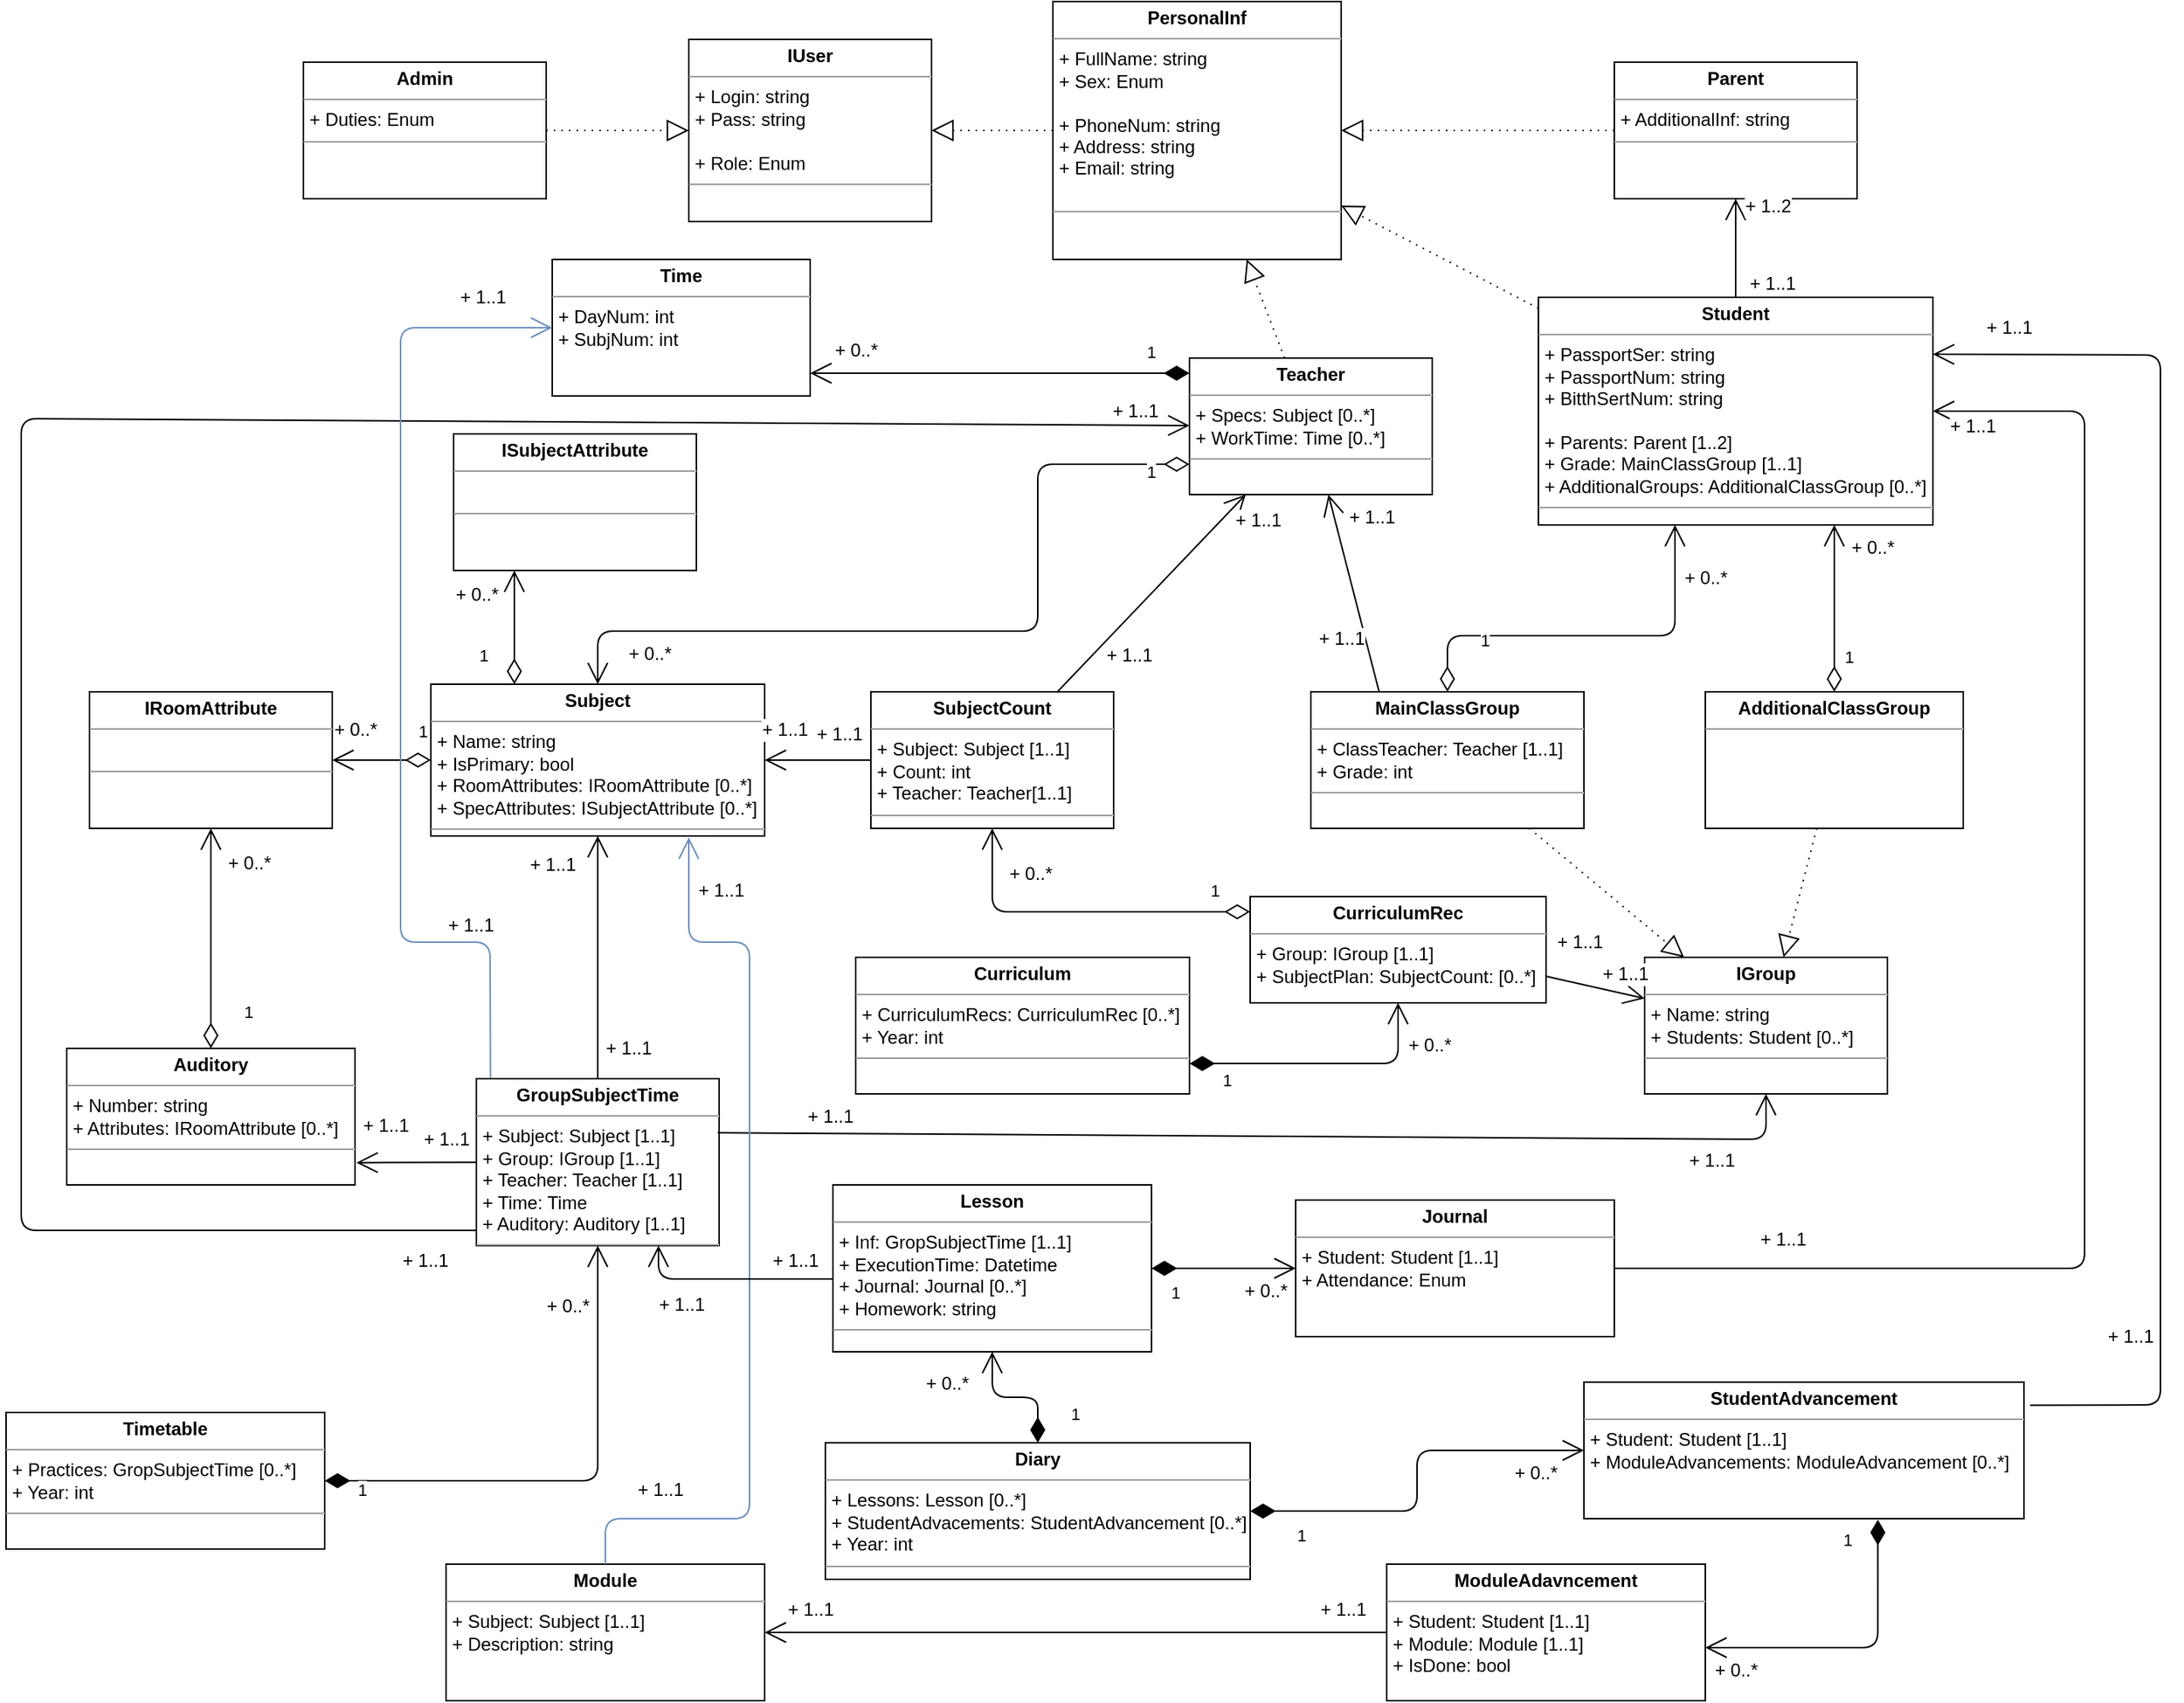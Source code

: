 <mxfile version="10.5.1" type="github"><diagram id="0zuCWpDJvnq-y9dIS-jd" name="Page-1"><mxGraphModel dx="2861" dy="1125" grid="1" gridSize="10" guides="1" tooltips="1" connect="1" arrows="1" fold="1" page="1" pageScale="1" pageWidth="827" pageHeight="1169" math="0" shadow="0"><root><mxCell id="0"/><mxCell id="1" parent="0"/><mxCell id="5kKbpiGs-ffIsE6xS19t-553" value="&lt;p style=&quot;margin: 0px ; margin-top: 4px ; text-align: center&quot;&gt;&lt;b&gt;Student&lt;/b&gt;&lt;/p&gt;&lt;hr size=&quot;1&quot;&gt;&lt;p style=&quot;margin: 0px ; margin-left: 4px&quot;&gt;&lt;span&gt;+ PassportSer: string&lt;/span&gt;&lt;br&gt;&lt;/p&gt;&lt;p style=&quot;margin: 0px ; margin-left: 4px&quot;&gt;+ PassportNum: string&lt;/p&gt;&lt;p style=&quot;margin: 0px ; margin-left: 4px&quot;&gt;+ BitthSertNum: string&lt;/p&gt;&lt;p style=&quot;margin: 0px ; margin-left: 4px&quot;&gt;&lt;br&gt;&lt;/p&gt;&lt;p style=&quot;margin: 0px ; margin-left: 4px&quot;&gt;+ Parents: Parent [1..2]&lt;/p&gt;&lt;p style=&quot;margin: 0px ; margin-left: 4px&quot;&gt;+ Grade: MainClassGroup [1..1]&lt;/p&gt;&lt;p style=&quot;margin: 0px ; margin-left: 4px&quot;&gt;+ AdditionalGroups: AdditionalClassGroup [0..*]&lt;/p&gt;&lt;hr size=&quot;1&quot;&gt;&lt;p style=&quot;margin: 0px ; margin-left: 4px&quot;&gt;&lt;br&gt;&lt;/p&gt;" style="verticalAlign=top;align=left;overflow=fill;fontSize=12;fontFamily=Helvetica;html=1;" vertex="1" parent="1"><mxGeometry x="260" y="225" width="260" height="150" as="geometry"/></mxCell><mxCell id="5kKbpiGs-ffIsE6xS19t-554" value="&lt;p style=&quot;margin: 0px ; margin-top: 4px ; text-align: center&quot;&gt;&lt;b&gt;PersonalInf&lt;/b&gt;&lt;/p&gt;&lt;hr size=&quot;1&quot;&gt;&lt;p style=&quot;margin: 0px ; margin-left: 4px&quot;&gt;+ FullName: string&lt;/p&gt;&lt;p style=&quot;margin: 0px ; margin-left: 4px&quot;&gt;+ Sex: Enum&lt;/p&gt;&lt;p style=&quot;margin: 0px ; margin-left: 4px&quot;&gt;&lt;br&gt;&lt;/p&gt;&lt;p style=&quot;margin: 0px ; margin-left: 4px&quot;&gt;+ PhoneNum: string&lt;/p&gt;&lt;p style=&quot;margin: 0px ; margin-left: 4px&quot;&gt;+ Address: string&lt;/p&gt;&lt;p style=&quot;margin: 0px ; margin-left: 4px&quot;&gt;+ Email: string&lt;/p&gt;&lt;p style=&quot;margin: 0px ; margin-left: 4px&quot;&gt;&lt;br&gt;&lt;/p&gt;&lt;hr size=&quot;1&quot;&gt;&lt;p style=&quot;margin: 0px ; margin-left: 4px&quot;&gt;&lt;br&gt;&lt;/p&gt;" style="verticalAlign=top;align=left;overflow=fill;fontSize=12;fontFamily=Helvetica;html=1;" vertex="1" parent="1"><mxGeometry x="-60" y="30" width="190" height="170" as="geometry"/></mxCell><mxCell id="5kKbpiGs-ffIsE6xS19t-555" value="&lt;p style=&quot;margin: 0px ; margin-top: 4px ; text-align: center&quot;&gt;&lt;b&gt;Teacher&lt;/b&gt;&lt;/p&gt;&lt;hr size=&quot;1&quot;&gt;&lt;p style=&quot;margin: 0px ; margin-left: 4px&quot;&gt;+ Specs: Subject [0..*]&lt;/p&gt;&lt;p style=&quot;margin: 0px ; margin-left: 4px&quot;&gt;+ WorkTime: Time [0..*]&lt;/p&gt;&lt;hr size=&quot;1&quot;&gt;&lt;p style=&quot;margin: 0px ; margin-left: 4px&quot;&gt;&lt;br&gt;&lt;/p&gt;" style="verticalAlign=top;align=left;overflow=fill;fontSize=12;fontFamily=Helvetica;html=1;" vertex="1" parent="1"><mxGeometry x="30" y="265" width="160" height="90" as="geometry"/></mxCell><mxCell id="5kKbpiGs-ffIsE6xS19t-556" value="&lt;p style=&quot;margin: 0px ; margin-top: 4px ; text-align: center&quot;&gt;&lt;b&gt;Parent&lt;/b&gt;&lt;/p&gt;&lt;hr size=&quot;1&quot;&gt;&lt;p style=&quot;margin: 0px ; margin-left: 4px&quot;&gt;+ AdditionalInf: string&lt;/p&gt;&lt;hr size=&quot;1&quot;&gt;&lt;p style=&quot;margin: 0px ; margin-left: 4px&quot;&gt;&lt;br&gt;&lt;/p&gt;" style="verticalAlign=top;align=left;overflow=fill;fontSize=12;fontFamily=Helvetica;html=1;" vertex="1" parent="1"><mxGeometry x="310" y="70" width="160" height="90" as="geometry"/></mxCell><mxCell id="5kKbpiGs-ffIsE6xS19t-557" value="" style="endArrow=block;dashed=1;endFill=0;endSize=12;html=1;dashPattern=1 4;" edge="1" parent="1" source="5kKbpiGs-ffIsE6xS19t-555" target="5kKbpiGs-ffIsE6xS19t-554"><mxGeometry width="160" relative="1" as="geometry"><mxPoint x="-140" y="475" as="sourcePoint"/><mxPoint x="20" y="475" as="targetPoint"/></mxGeometry></mxCell><mxCell id="5kKbpiGs-ffIsE6xS19t-558" value="" style="endArrow=block;dashed=1;endFill=0;endSize=12;html=1;dashPattern=1 4;" edge="1" parent="1" source="5kKbpiGs-ffIsE6xS19t-553" target="5kKbpiGs-ffIsE6xS19t-554"><mxGeometry width="160" relative="1" as="geometry"><mxPoint x="-140" y="475" as="sourcePoint"/><mxPoint x="20" y="475" as="targetPoint"/></mxGeometry></mxCell><mxCell id="5kKbpiGs-ffIsE6xS19t-559" value="" style="endArrow=block;dashed=1;endFill=0;endSize=12;html=1;dashPattern=1 4;" edge="1" parent="1" source="5kKbpiGs-ffIsE6xS19t-556" target="5kKbpiGs-ffIsE6xS19t-554"><mxGeometry width="160" relative="1" as="geometry"><mxPoint x="-140" y="475" as="sourcePoint"/><mxPoint x="20" y="475" as="targetPoint"/></mxGeometry></mxCell><mxCell id="5kKbpiGs-ffIsE6xS19t-560" style="edgeStyle=orthogonalEdgeStyle;rounded=0;orthogonalLoop=1;jettySize=auto;html=1;exitX=0.5;exitY=1;exitDx=0;exitDy=0;dashed=1;dashPattern=1 4;" edge="1" parent="1" source="5kKbpiGs-ffIsE6xS19t-555" target="5kKbpiGs-ffIsE6xS19t-555"><mxGeometry relative="1" as="geometry"/></mxCell><mxCell id="5kKbpiGs-ffIsE6xS19t-561" value="" style="endArrow=open;endFill=1;endSize=12;html=1;" edge="1" parent="1" source="5kKbpiGs-ffIsE6xS19t-553" target="5kKbpiGs-ffIsE6xS19t-556"><mxGeometry width="160" relative="1" as="geometry"><mxPoint x="-130" y="495" as="sourcePoint"/><mxPoint x="30" y="495" as="targetPoint"/></mxGeometry></mxCell><mxCell id="5kKbpiGs-ffIsE6xS19t-562" value="+ 1..2&lt;br&gt;" style="text;html=1;resizable=0;points=[];align=center;verticalAlign=middle;labelBackgroundColor=#ffffff;" vertex="1" connectable="0" parent="5kKbpiGs-ffIsE6xS19t-561"><mxGeometry x="0.809" y="-4" relative="1" as="geometry"><mxPoint x="17" y="-1" as="offset"/></mxGeometry></mxCell><mxCell id="5kKbpiGs-ffIsE6xS19t-563" value="+ 1..1&lt;br&gt;" style="text;html=1;resizable=0;points=[];align=center;verticalAlign=middle;labelBackgroundColor=#ffffff;" vertex="1" connectable="0" parent="5kKbpiGs-ffIsE6xS19t-561"><mxGeometry x="-0.897" y="1" relative="1" as="geometry"><mxPoint x="25" y="-6" as="offset"/></mxGeometry></mxCell><mxCell id="5kKbpiGs-ffIsE6xS19t-564" value="" style="endArrow=open;endFill=1;endSize=12;html=1;exitX=0.25;exitY=0;exitDx=0;exitDy=0;" edge="1" parent="1" source="5kKbpiGs-ffIsE6xS19t-568" target="5kKbpiGs-ffIsE6xS19t-555"><mxGeometry width="160" relative="1" as="geometry"><mxPoint x="160" y="518.5" as="sourcePoint"/><mxPoint x="163.313" y="301.5" as="targetPoint"/></mxGeometry></mxCell><mxCell id="5kKbpiGs-ffIsE6xS19t-565" value="+ 1..1&lt;br&gt;" style="text;html=1;resizable=0;points=[];align=center;verticalAlign=middle;labelBackgroundColor=#ffffff;" vertex="1" connectable="0" parent="5kKbpiGs-ffIsE6xS19t-564"><mxGeometry x="0.809" y="-4" relative="1" as="geometry"><mxPoint x="21.5" y="3" as="offset"/></mxGeometry></mxCell><mxCell id="5kKbpiGs-ffIsE6xS19t-566" value="+ 1..1&lt;br&gt;" style="text;html=1;resizable=0;points=[];align=center;verticalAlign=middle;labelBackgroundColor=#ffffff;" vertex="1" connectable="0" parent="5kKbpiGs-ffIsE6xS19t-564"><mxGeometry x="-0.748" y="1" relative="1" as="geometry"><mxPoint x="-20" y="-19" as="offset"/></mxGeometry></mxCell><mxCell id="5kKbpiGs-ffIsE6xS19t-567" value="&lt;p style=&quot;margin: 0px ; margin-top: 4px ; text-align: center&quot;&gt;&lt;b&gt;Subject&lt;/b&gt;&lt;/p&gt;&lt;hr size=&quot;1&quot;&gt;&lt;p style=&quot;margin: 0px ; margin-left: 4px&quot;&gt;+ Name: string&lt;/p&gt;&lt;p style=&quot;margin: 0px ; margin-left: 4px&quot;&gt;+ IsPrimary: bool&lt;/p&gt;&lt;p style=&quot;margin: 0px ; margin-left: 4px&quot;&gt;+ RoomAttributes: IRoomAttribute [0..*]&lt;/p&gt;&lt;p style=&quot;margin: 0px ; margin-left: 4px&quot;&gt;+ SpecAttributes: ISubjectAttribute [0..*]&lt;/p&gt;&lt;hr size=&quot;1&quot;&gt;&lt;p style=&quot;margin: 0px ; margin-left: 4px&quot;&gt;&lt;br&gt;&lt;/p&gt;" style="verticalAlign=top;align=left;overflow=fill;fontSize=12;fontFamily=Helvetica;html=1;" vertex="1" parent="1"><mxGeometry x="-470" y="480" width="220" height="100" as="geometry"/></mxCell><mxCell id="5kKbpiGs-ffIsE6xS19t-568" value="&lt;p style=&quot;margin: 0px ; margin-top: 4px ; text-align: center&quot;&gt;&lt;b&gt;MainClassGroup&lt;/b&gt;&lt;/p&gt;&lt;hr size=&quot;1&quot;&gt;&lt;p style=&quot;margin: 0px ; margin-left: 4px&quot;&gt;&lt;span&gt;+ ClassTeacher: Teacher [1..1]&lt;/span&gt;&lt;/p&gt;&lt;p style=&quot;margin: 0px ; margin-left: 4px&quot;&gt;&lt;span&gt;+ Grade: int&lt;/span&gt;&lt;/p&gt;&lt;hr size=&quot;1&quot;&gt;&lt;p style=&quot;margin: 0px ; margin-left: 4px&quot;&gt;&lt;br&gt;&lt;/p&gt;" style="verticalAlign=top;align=left;overflow=fill;fontSize=12;fontFamily=Helvetica;html=1;" vertex="1" parent="1"><mxGeometry x="110" y="485" width="180" height="90" as="geometry"/></mxCell><mxCell id="5kKbpiGs-ffIsE6xS19t-569" value="&lt;p style=&quot;margin: 0px ; margin-top: 4px ; text-align: center&quot;&gt;&lt;b&gt;AdditionalClassGroup&lt;/b&gt;&lt;/p&gt;&lt;hr size=&quot;1&quot;&gt;&lt;p style=&quot;margin: 0px ; margin-left: 4px&quot;&gt;&lt;br&gt;&lt;/p&gt;&lt;p&gt;&lt;br&gt;&lt;/p&gt;" style="verticalAlign=top;align=left;overflow=fill;fontSize=12;fontFamily=Helvetica;html=1;" vertex="1" parent="1"><mxGeometry x="370" y="485" width="170" height="90" as="geometry"/></mxCell><mxCell id="5kKbpiGs-ffIsE6xS19t-570" value="&lt;p style=&quot;margin: 0px ; margin-top: 4px ; text-align: center&quot;&gt;&lt;b&gt;Сurriculum&lt;/b&gt;&lt;br&gt;&lt;/p&gt;&lt;hr size=&quot;1&quot;&gt;&lt;p style=&quot;margin: 0px ; margin-left: 4px&quot;&gt;+ CurriculumRecs: CurriculumRec [0..*]&lt;/p&gt;&lt;p style=&quot;margin: 0px ; margin-left: 4px&quot;&gt;+ Year: int&lt;/p&gt;&lt;hr size=&quot;1&quot;&gt;&lt;p style=&quot;margin: 0px ; margin-left: 4px&quot;&gt;&lt;br&gt;&lt;/p&gt;" style="verticalAlign=top;align=left;overflow=fill;fontSize=12;fontFamily=Helvetica;html=1;" vertex="1" parent="1"><mxGeometry x="-190" y="660" width="220" height="90" as="geometry"/></mxCell><mxCell id="5kKbpiGs-ffIsE6xS19t-571" value="1" style="endArrow=open;html=1;endSize=12;startArrow=diamondThin;startSize=14;startFill=0;edgeStyle=orthogonalEdgeStyle;align=left;verticalAlign=bottom;exitX=0.5;exitY=0;exitDx=0;exitDy=0;" edge="1" parent="1" source="5kKbpiGs-ffIsE6xS19t-568" target="5kKbpiGs-ffIsE6xS19t-553"><mxGeometry x="-0.561" y="-12" relative="1" as="geometry"><mxPoint x="215" y="449" as="sourcePoint"/><mxPoint x="365" y="449" as="targetPoint"/><Array as="points"><mxPoint x="200" y="448"/><mxPoint x="350" y="448"/></Array><mxPoint as="offset"/></mxGeometry></mxCell><mxCell id="5kKbpiGs-ffIsE6xS19t-572" value="+ 0..*" style="text;html=1;resizable=0;points=[];align=center;verticalAlign=middle;labelBackgroundColor=#ffffff;" vertex="1" connectable="0" parent="5kKbpiGs-ffIsE6xS19t-571"><mxGeometry x="0.753" y="-2" relative="1" as="geometry"><mxPoint x="18" y="3" as="offset"/></mxGeometry></mxCell><mxCell id="5kKbpiGs-ffIsE6xS19t-573" value="&lt;p style=&quot;margin: 0px ; margin-top: 4px ; text-align: center&quot;&gt;&lt;b&gt;IUser&lt;/b&gt;&lt;/p&gt;&lt;hr size=&quot;1&quot;&gt;&lt;p style=&quot;margin: 0px ; margin-left: 4px&quot;&gt;+ Login: string&lt;/p&gt;&lt;p style=&quot;margin: 0px ; margin-left: 4px&quot;&gt;+ Pass: string&lt;/p&gt;&lt;p style=&quot;margin: 0px ; margin-left: 4px&quot;&gt;&lt;br&gt;&lt;/p&gt;&lt;p style=&quot;margin: 0px ; margin-left: 4px&quot;&gt;+ Role: Enum&lt;/p&gt;&lt;hr size=&quot;1&quot;&gt;&lt;p style=&quot;margin: 0px ; margin-left: 4px&quot;&gt;&lt;br&gt;&lt;/p&gt;" style="verticalAlign=top;align=left;overflow=fill;fontSize=12;fontFamily=Helvetica;html=1;" vertex="1" parent="1"><mxGeometry x="-300" y="55" width="160" height="120" as="geometry"/></mxCell><mxCell id="5kKbpiGs-ffIsE6xS19t-574" value="" style="endArrow=block;dashed=1;endFill=0;endSize=12;html=1;dashPattern=1 4;entryX=1;entryY=0.5;entryDx=0;entryDy=0;" edge="1" parent="1" source="5kKbpiGs-ffIsE6xS19t-554" target="5kKbpiGs-ffIsE6xS19t-573"><mxGeometry width="160" relative="1" as="geometry"><mxPoint x="-40" y="255.303" as="sourcePoint"/><mxPoint x="-170" y="274.484" as="targetPoint"/></mxGeometry></mxCell><mxCell id="5kKbpiGs-ffIsE6xS19t-575" value="&lt;p style=&quot;margin: 0px ; margin-top: 4px ; text-align: center&quot;&gt;&lt;b&gt;Admin&lt;/b&gt;&lt;/p&gt;&lt;hr size=&quot;1&quot;&gt;&lt;p style=&quot;margin: 0px ; margin-left: 4px&quot;&gt;+ Duties: Enum&lt;/p&gt;&lt;hr size=&quot;1&quot;&gt;&lt;p style=&quot;margin: 0px ; margin-left: 4px&quot;&gt;&lt;br&gt;&lt;/p&gt;" style="verticalAlign=top;align=left;overflow=fill;fontSize=12;fontFamily=Helvetica;html=1;" vertex="1" parent="1"><mxGeometry x="-554" y="70" width="160" height="90" as="geometry"/></mxCell><mxCell id="5kKbpiGs-ffIsE6xS19t-576" value="" style="endArrow=block;dashed=1;endFill=0;endSize=12;html=1;dashPattern=1 4;" edge="1" parent="1" source="5kKbpiGs-ffIsE6xS19t-575" target="5kKbpiGs-ffIsE6xS19t-573"><mxGeometry width="160" relative="1" as="geometry"><mxPoint x="-150" y="219.5" as="sourcePoint"/><mxPoint x="-230" y="219.5" as="targetPoint"/></mxGeometry></mxCell><mxCell id="5kKbpiGs-ffIsE6xS19t-577" value="1" style="endArrow=open;html=1;endSize=12;startArrow=diamondThin;startSize=14;startFill=0;edgeStyle=orthogonalEdgeStyle;align=left;verticalAlign=bottom;" edge="1" parent="1" source="5kKbpiGs-ffIsE6xS19t-569" target="5kKbpiGs-ffIsE6xS19t-553"><mxGeometry x="-0.745" y="-5" relative="1" as="geometry"><mxPoint x="-35.5" y="504" as="sourcePoint"/><mxPoint x="-35.5" y="355" as="targetPoint"/><Array as="points"><mxPoint x="390" y="565"/></Array><mxPoint as="offset"/></mxGeometry></mxCell><mxCell id="5kKbpiGs-ffIsE6xS19t-578" value="+ 0..*" style="text;html=1;resizable=0;points=[];align=center;verticalAlign=middle;labelBackgroundColor=#ffffff;" vertex="1" connectable="0" parent="5kKbpiGs-ffIsE6xS19t-577"><mxGeometry x="0.753" y="-2" relative="1" as="geometry"><mxPoint x="23" y="1" as="offset"/></mxGeometry></mxCell><mxCell id="5kKbpiGs-ffIsE6xS19t-579" value="&lt;p style=&quot;margin: 0px ; margin-top: 4px ; text-align: center&quot;&gt;&lt;b&gt;Timetable&lt;/b&gt;&lt;/p&gt;&lt;hr size=&quot;1&quot;&gt;&lt;p style=&quot;margin: 0px ; margin-left: 4px&quot;&gt;+ Practices: GropSubjectTime [0..*]&lt;br&gt;&lt;/p&gt;&lt;p style=&quot;margin: 0px ; margin-left: 4px&quot;&gt;+ Year: int&lt;/p&gt;&lt;hr size=&quot;1&quot;&gt;&lt;p style=&quot;margin: 0px ; margin-left: 4px&quot;&gt;&lt;br&gt;&lt;/p&gt;" style="verticalAlign=top;align=left;overflow=fill;fontSize=12;fontFamily=Helvetica;html=1;" vertex="1" parent="1"><mxGeometry x="-750" y="960" width="210" height="90" as="geometry"/></mxCell><mxCell id="5kKbpiGs-ffIsE6xS19t-580" value="&lt;p style=&quot;margin: 0px ; margin-top: 4px ; text-align: center&quot;&gt;&lt;b&gt;IGroup&lt;/b&gt;&lt;br&gt;&lt;/p&gt;&lt;hr size=&quot;1&quot;&gt;&lt;p style=&quot;margin: 0px ; margin-left: 4px&quot;&gt;+ Name: string&lt;br&gt;&lt;/p&gt;&lt;p style=&quot;margin: 0px ; margin-left: 4px&quot;&gt;+ Students: Student [0..*]&lt;/p&gt;&lt;hr size=&quot;1&quot;&gt;&lt;p style=&quot;margin: 0px ; margin-left: 4px&quot;&gt;&lt;br&gt;&lt;/p&gt;" style="verticalAlign=top;align=left;overflow=fill;fontSize=12;fontFamily=Helvetica;html=1;" vertex="1" parent="1"><mxGeometry x="330" y="660" width="160" height="90" as="geometry"/></mxCell><mxCell id="5kKbpiGs-ffIsE6xS19t-581" value="" style="endArrow=block;dashed=1;endFill=0;endSize=12;html=1;dashPattern=1 4;" edge="1" parent="1" source="5kKbpiGs-ffIsE6xS19t-569" target="5kKbpiGs-ffIsE6xS19t-580"><mxGeometry width="160" relative="1" as="geometry"><mxPoint x="6.667" y="710" as="sourcePoint"/><mxPoint x="-20" y="620" as="targetPoint"/></mxGeometry></mxCell><mxCell id="5kKbpiGs-ffIsE6xS19t-582" value="" style="endArrow=block;dashed=1;endFill=0;endSize=12;html=1;dashPattern=1 4;" edge="1" parent="1" source="5kKbpiGs-ffIsE6xS19t-568" target="5kKbpiGs-ffIsE6xS19t-580"><mxGeometry width="160" relative="1" as="geometry"><mxPoint x="381.667" y="665" as="sourcePoint"/><mxPoint x="355" y="575" as="targetPoint"/></mxGeometry></mxCell><mxCell id="5kKbpiGs-ffIsE6xS19t-583" value="&lt;p style=&quot;margin: 0px ; margin-top: 4px ; text-align: center&quot;&gt;&lt;b&gt;SubjectCount&lt;/b&gt;&lt;/p&gt;&lt;hr size=&quot;1&quot;&gt;&lt;p style=&quot;margin: 0px ; margin-left: 4px&quot;&gt;+ Subject: Subject [1..1]&lt;br&gt;&lt;/p&gt;&lt;p style=&quot;margin: 0px ; margin-left: 4px&quot;&gt;+ Count: int&lt;/p&gt;&lt;p style=&quot;margin: 0px ; margin-left: 4px&quot;&gt;+ Teacher: Teacher[1..1]&lt;/p&gt;&lt;hr size=&quot;1&quot;&gt;&lt;p style=&quot;margin: 0px ; margin-left: 4px&quot;&gt;&lt;br&gt;&lt;/p&gt;" style="verticalAlign=top;align=left;overflow=fill;fontSize=12;fontFamily=Helvetica;html=1;" vertex="1" parent="1"><mxGeometry x="-180" y="485" width="160" height="90" as="geometry"/></mxCell><mxCell id="5kKbpiGs-ffIsE6xS19t-584" value="1" style="endArrow=open;html=1;endSize=12;startArrow=diamondThin;startSize=14;startFill=0;edgeStyle=orthogonalEdgeStyle;align=left;verticalAlign=bottom;" edge="1" parent="1" source="5kKbpiGs-ffIsE6xS19t-658" target="5kKbpiGs-ffIsE6xS19t-583"><mxGeometry x="-0.745" y="-5" relative="1" as="geometry"><mxPoint x="20" y="673.5" as="sourcePoint"/><mxPoint x="55" y="524.5" as="targetPoint"/><Array as="points"><mxPoint x="-100" y="630"/></Array><mxPoint as="offset"/></mxGeometry></mxCell><mxCell id="5kKbpiGs-ffIsE6xS19t-585" value="+ 0..*" style="text;html=1;resizable=0;points=[];align=center;verticalAlign=middle;labelBackgroundColor=#ffffff;" vertex="1" connectable="0" parent="5kKbpiGs-ffIsE6xS19t-584"><mxGeometry x="0.753" y="-2" relative="1" as="geometry"><mxPoint x="23" y="2" as="offset"/></mxGeometry></mxCell><mxCell id="5kKbpiGs-ffIsE6xS19t-586" value="" style="endArrow=open;endFill=1;endSize=12;html=1;" edge="1" parent="1" source="5kKbpiGs-ffIsE6xS19t-583" target="5kKbpiGs-ffIsE6xS19t-567"><mxGeometry width="160" relative="1" as="geometry"><mxPoint x="-246.071" y="532.5" as="sourcePoint"/><mxPoint x="-250" y="367.5" as="targetPoint"/></mxGeometry></mxCell><mxCell id="5kKbpiGs-ffIsE6xS19t-587" value="+ 1..1&lt;br&gt;" style="text;html=1;resizable=0;points=[];align=center;verticalAlign=middle;labelBackgroundColor=#ffffff;" vertex="1" connectable="0" parent="5kKbpiGs-ffIsE6xS19t-586"><mxGeometry x="0.809" y="-4" relative="1" as="geometry"><mxPoint x="6" y="-16" as="offset"/></mxGeometry></mxCell><mxCell id="5kKbpiGs-ffIsE6xS19t-588" value="+ 1..1&lt;br&gt;" style="text;html=1;resizable=0;points=[];align=center;verticalAlign=middle;labelBackgroundColor=#ffffff;" vertex="1" connectable="0" parent="5kKbpiGs-ffIsE6xS19t-586"><mxGeometry x="-0.748" y="1" relative="1" as="geometry"><mxPoint x="-12" y="-18" as="offset"/></mxGeometry></mxCell><mxCell id="5kKbpiGs-ffIsE6xS19t-589" value="" style="endArrow=open;endFill=1;endSize=12;html=1;exitX=1;exitY=0.75;exitDx=0;exitDy=0;" edge="1" parent="1" source="5kKbpiGs-ffIsE6xS19t-658" target="5kKbpiGs-ffIsE6xS19t-580"><mxGeometry width="160" relative="1" as="geometry"><mxPoint x="421.929" y="775" as="sourcePoint"/><mxPoint x="418" y="610" as="targetPoint"/></mxGeometry></mxCell><mxCell id="5kKbpiGs-ffIsE6xS19t-590" value="+ 1..1&lt;br&gt;" style="text;html=1;resizable=0;points=[];align=center;verticalAlign=middle;labelBackgroundColor=#ffffff;" vertex="1" connectable="0" parent="5kKbpiGs-ffIsE6xS19t-589"><mxGeometry x="0.809" y="-4" relative="1" as="geometry"><mxPoint x="-6" y="-19" as="offset"/></mxGeometry></mxCell><mxCell id="5kKbpiGs-ffIsE6xS19t-591" value="+ 1..1&lt;br&gt;" style="text;html=1;resizable=0;points=[];align=center;verticalAlign=middle;labelBackgroundColor=#ffffff;" vertex="1" connectable="0" parent="5kKbpiGs-ffIsE6xS19t-589"><mxGeometry x="-0.748" y="1" relative="1" as="geometry"><mxPoint x="13" y="-24" as="offset"/></mxGeometry></mxCell><mxCell id="5kKbpiGs-ffIsE6xS19t-592" value="" style="endArrow=open;endFill=1;endSize=12;html=1;" edge="1" parent="1" source="5kKbpiGs-ffIsE6xS19t-583" target="5kKbpiGs-ffIsE6xS19t-555"><mxGeometry width="160" relative="1" as="geometry"><mxPoint x="143.929" y="550" as="sourcePoint"/><mxPoint x="140" y="385" as="targetPoint"/></mxGeometry></mxCell><mxCell id="5kKbpiGs-ffIsE6xS19t-593" value="+ 1..1&lt;br&gt;" style="text;html=1;resizable=0;points=[];align=center;verticalAlign=middle;labelBackgroundColor=#ffffff;" vertex="1" connectable="0" parent="5kKbpiGs-ffIsE6xS19t-592"><mxGeometry x="0.809" y="-4" relative="1" as="geometry"><mxPoint x="17" y="1.5" as="offset"/></mxGeometry></mxCell><mxCell id="5kKbpiGs-ffIsE6xS19t-594" value="+ 1..1&lt;br&gt;" style="text;html=1;resizable=0;points=[];align=center;verticalAlign=middle;labelBackgroundColor=#ffffff;" vertex="1" connectable="0" parent="5kKbpiGs-ffIsE6xS19t-592"><mxGeometry x="-0.748" y="1" relative="1" as="geometry"><mxPoint x="32" y="-7.5" as="offset"/></mxGeometry></mxCell><mxCell id="5kKbpiGs-ffIsE6xS19t-595" value="&lt;p style=&quot;margin: 0px ; margin-top: 4px ; text-align: center&quot;&gt;&lt;b&gt;GroupSubjectTime&lt;/b&gt;&lt;/p&gt;&lt;hr size=&quot;1&quot;&gt;&lt;p style=&quot;margin: 0px ; margin-left: 4px&quot;&gt;+ Subject: Subject [1..1]&lt;br&gt;&lt;/p&gt;&lt;p style=&quot;margin: 0px ; margin-left: 4px&quot;&gt;+ Group: IGroup [1..1]&lt;/p&gt;&lt;p style=&quot;margin: 0px ; margin-left: 4px&quot;&gt;+ Teacher: Teacher [1..1]&lt;/p&gt;&lt;p style=&quot;margin: 0px ; margin-left: 4px&quot;&gt;+ Time: Time&lt;/p&gt;&lt;p style=&quot;margin: 0px ; margin-left: 4px&quot;&gt;+ Auditory: Auditory [1..1]&lt;/p&gt;&lt;hr size=&quot;1&quot;&gt;&lt;p style=&quot;margin: 0px ; margin-left: 4px&quot;&gt;&lt;br&gt;&lt;/p&gt;" style="verticalAlign=top;align=left;overflow=fill;fontSize=12;fontFamily=Helvetica;html=1;" vertex="1" parent="1"><mxGeometry x="-440" y="740" width="160" height="110" as="geometry"/></mxCell><mxCell id="5kKbpiGs-ffIsE6xS19t-596" value="" style="endArrow=open;endFill=1;endSize=12;html=1;entryX=0.5;entryY=1;entryDx=0;entryDy=0;" edge="1" parent="1" source="5kKbpiGs-ffIsE6xS19t-595" target="5kKbpiGs-ffIsE6xS19t-567"><mxGeometry width="160" relative="1" as="geometry"><mxPoint x="-250" y="660" as="sourcePoint"/><mxPoint x="-350" y="660" as="targetPoint"/></mxGeometry></mxCell><mxCell id="5kKbpiGs-ffIsE6xS19t-597" value="+ 1..1&lt;br&gt;" style="text;html=1;resizable=0;points=[];align=center;verticalAlign=middle;labelBackgroundColor=#ffffff;" vertex="1" connectable="0" parent="5kKbpiGs-ffIsE6xS19t-596"><mxGeometry x="0.809" y="-4" relative="1" as="geometry"><mxPoint x="-34" y="3" as="offset"/></mxGeometry></mxCell><mxCell id="5kKbpiGs-ffIsE6xS19t-598" value="+ 1..1&lt;br&gt;" style="text;html=1;resizable=0;points=[];align=center;verticalAlign=middle;labelBackgroundColor=#ffffff;" vertex="1" connectable="0" parent="5kKbpiGs-ffIsE6xS19t-596"><mxGeometry x="-0.748" y="1" relative="1" as="geometry"><mxPoint x="21" as="offset"/></mxGeometry></mxCell><mxCell id="5kKbpiGs-ffIsE6xS19t-599" value="1" style="endArrow=open;html=1;endSize=12;startArrow=diamondThin;startSize=14;startFill=1;edgeStyle=orthogonalEdgeStyle;align=left;verticalAlign=bottom;" edge="1" parent="1" source="5kKbpiGs-ffIsE6xS19t-579" target="5kKbpiGs-ffIsE6xS19t-595"><mxGeometry x="-0.881" y="-15" relative="1" as="geometry"><mxPoint x="-660" y="910" as="sourcePoint"/><mxPoint x="-500" y="910" as="targetPoint"/><mxPoint as="offset"/><Array as="points"><mxPoint x="-360" y="1005"/></Array></mxGeometry></mxCell><mxCell id="5kKbpiGs-ffIsE6xS19t-600" value="+ 0..*" style="text;html=1;resizable=0;points=[];align=center;verticalAlign=middle;labelBackgroundColor=#ffffff;" vertex="1" connectable="0" parent="5kKbpiGs-ffIsE6xS19t-599"><mxGeometry x="0.858" y="-1" relative="1" as="geometry"><mxPoint x="-21" y="16" as="offset"/></mxGeometry></mxCell><mxCell id="5kKbpiGs-ffIsE6xS19t-601" value="" style="endArrow=open;endFill=1;endSize=12;html=1;exitX=0.994;exitY=0.324;exitDx=0;exitDy=0;exitPerimeter=0;" edge="1" parent="1" source="5kKbpiGs-ffIsE6xS19t-595" target="5kKbpiGs-ffIsE6xS19t-580"><mxGeometry width="160" relative="1" as="geometry"><mxPoint x="-260" y="849.754" as="sourcePoint"/><mxPoint x="250" y="781.246" as="targetPoint"/><Array as="points"><mxPoint x="410" y="780"/></Array></mxGeometry></mxCell><mxCell id="5kKbpiGs-ffIsE6xS19t-602" value="+ 1..1&lt;br&gt;" style="text;html=1;resizable=0;points=[];align=center;verticalAlign=middle;labelBackgroundColor=#ffffff;" vertex="1" connectable="0" parent="5kKbpiGs-ffIsE6xS19t-601"><mxGeometry x="0.809" y="-4" relative="1" as="geometry"><mxPoint x="3" y="10" as="offset"/></mxGeometry></mxCell><mxCell id="5kKbpiGs-ffIsE6xS19t-603" value="+ 1..1&lt;br&gt;" style="text;html=1;resizable=0;points=[];align=center;verticalAlign=middle;labelBackgroundColor=#ffffff;" vertex="1" connectable="0" parent="5kKbpiGs-ffIsE6xS19t-601"><mxGeometry x="-0.748" y="1" relative="1" as="geometry"><mxPoint x="-17" y="-10" as="offset"/></mxGeometry></mxCell><mxCell id="5kKbpiGs-ffIsE6xS19t-604" value="1" style="endArrow=open;html=1;endSize=12;startArrow=diamondThin;startSize=14;startFill=0;edgeStyle=orthogonalEdgeStyle;align=left;verticalAlign=bottom;" edge="1" parent="1" source="5kKbpiGs-ffIsE6xS19t-555" target="5kKbpiGs-ffIsE6xS19t-567"><mxGeometry x="-0.574" y="70" relative="1" as="geometry"><mxPoint x="-130" y="435" as="sourcePoint"/><mxPoint x="-130" y="350" as="targetPoint"/><Array as="points"><mxPoint x="-70" y="335"/><mxPoint x="-70" y="445"/><mxPoint x="-360" y="445"/></Array><mxPoint as="offset"/></mxGeometry></mxCell><mxCell id="5kKbpiGs-ffIsE6xS19t-605" value="+ 0..*" style="text;html=1;resizable=0;points=[];align=center;verticalAlign=middle;labelBackgroundColor=#ffffff;" vertex="1" connectable="0" parent="5kKbpiGs-ffIsE6xS19t-604"><mxGeometry x="0.753" y="-2" relative="1" as="geometry"><mxPoint x="3" y="17" as="offset"/></mxGeometry></mxCell><mxCell id="5kKbpiGs-ffIsE6xS19t-606" value="&lt;p style=&quot;margin: 0px ; margin-top: 4px ; text-align: center&quot;&gt;&lt;b&gt;Time&lt;/b&gt;&lt;/p&gt;&lt;hr size=&quot;1&quot;&gt;&lt;p style=&quot;margin: 0px ; margin-left: 4px&quot;&gt;+ DayNum: int&lt;/p&gt;&lt;p style=&quot;margin: 0px ; margin-left: 4px&quot;&gt;+ SubjNum: int&lt;/p&gt;&lt;p&gt;&lt;br&gt;&lt;/p&gt;" style="verticalAlign=top;align=left;overflow=fill;fontSize=12;fontFamily=Helvetica;html=1;" vertex="1" parent="1"><mxGeometry x="-390" y="200" width="170" height="90" as="geometry"/></mxCell><mxCell id="5kKbpiGs-ffIsE6xS19t-607" value="1" style="endArrow=open;html=1;endSize=12;startArrow=diamondThin;startSize=14;startFill=1;edgeStyle=orthogonalEdgeStyle;align=left;verticalAlign=bottom;" edge="1" parent="1" source="5kKbpiGs-ffIsE6xS19t-555" target="5kKbpiGs-ffIsE6xS19t-606"><mxGeometry x="-0.52" y="-30" relative="1" as="geometry"><mxPoint x="-170" y="335" as="sourcePoint"/><mxPoint x="-80" y="335" as="targetPoint"/><mxPoint x="30" y="25" as="offset"/><Array as="points"><mxPoint x="-30" y="275"/><mxPoint x="-30" y="275"/></Array></mxGeometry></mxCell><mxCell id="5kKbpiGs-ffIsE6xS19t-608" value="+ 0..*" style="text;html=1;resizable=0;points=[];align=center;verticalAlign=middle;labelBackgroundColor=#ffffff;" vertex="1" connectable="0" parent="5kKbpiGs-ffIsE6xS19t-607"><mxGeometry x="0.858" y="-1" relative="1" as="geometry"><mxPoint x="12" y="-14" as="offset"/></mxGeometry></mxCell><mxCell id="5kKbpiGs-ffIsE6xS19t-609" value="" style="endArrow=open;endFill=1;endSize=12;html=1;exitX=0;exitY=0.909;exitDx=0;exitDy=0;exitPerimeter=0;" edge="1" parent="1" source="5kKbpiGs-ffIsE6xS19t-595" target="5kKbpiGs-ffIsE6xS19t-555"><mxGeometry width="160" relative="1" as="geometry"><mxPoint x="-520" y="822.5" as="sourcePoint"/><mxPoint x="-520" y="657.5" as="targetPoint"/><Array as="points"><mxPoint x="-740" y="840"/><mxPoint x="-740" y="305"/></Array></mxGeometry></mxCell><mxCell id="5kKbpiGs-ffIsE6xS19t-610" value="+ 1..1&lt;br&gt;" style="text;html=1;resizable=0;points=[];align=center;verticalAlign=middle;labelBackgroundColor=#ffffff;" vertex="1" connectable="0" parent="5kKbpiGs-ffIsE6xS19t-609"><mxGeometry x="0.809" y="-4" relative="1" as="geometry"><mxPoint x="117" y="-12.5" as="offset"/></mxGeometry></mxCell><mxCell id="5kKbpiGs-ffIsE6xS19t-611" value="+ 1..1&lt;br&gt;" style="text;html=1;resizable=0;points=[];align=center;verticalAlign=middle;labelBackgroundColor=#ffffff;" vertex="1" connectable="0" parent="5kKbpiGs-ffIsE6xS19t-609"><mxGeometry x="-0.748" y="1" relative="1" as="geometry"><mxPoint x="168" y="19" as="offset"/></mxGeometry></mxCell><mxCell id="5kKbpiGs-ffIsE6xS19t-612" value="&lt;p style=&quot;margin: 0px ; margin-top: 4px ; text-align: center&quot;&gt;&lt;b&gt;IRoomAttribute&lt;/b&gt;&lt;/p&gt;&lt;hr size=&quot;1&quot;&gt;&lt;p style=&quot;margin: 0px ; margin-left: 4px&quot;&gt;&lt;br&gt;&lt;/p&gt;&lt;hr size=&quot;1&quot;&gt;&lt;p style=&quot;margin: 0px ; margin-left: 4px&quot;&gt;&lt;br&gt;&lt;/p&gt;" style="verticalAlign=top;align=left;overflow=fill;fontSize=12;fontFamily=Helvetica;html=1;" vertex="1" parent="1"><mxGeometry x="-695" y="485" width="160" height="90" as="geometry"/></mxCell><mxCell id="5kKbpiGs-ffIsE6xS19t-613" value="&lt;p style=&quot;margin: 0px ; margin-top: 4px ; text-align: center&quot;&gt;&lt;b&gt;ISubjectAttribute&lt;/b&gt;&lt;/p&gt;&lt;hr size=&quot;1&quot;&gt;&lt;p style=&quot;margin: 0px ; margin-left: 4px&quot;&gt;&lt;br&gt;&lt;/p&gt;&lt;hr size=&quot;1&quot;&gt;&lt;p style=&quot;margin: 0px ; margin-left: 4px&quot;&gt;&lt;br&gt;&lt;/p&gt;" style="verticalAlign=top;align=left;overflow=fill;fontSize=12;fontFamily=Helvetica;html=1;" vertex="1" parent="1"><mxGeometry x="-455" y="315" width="160" height="90" as="geometry"/></mxCell><mxCell id="5kKbpiGs-ffIsE6xS19t-614" value="&lt;p style=&quot;margin: 0px ; margin-top: 4px ; text-align: center&quot;&gt;&lt;b&gt;Auditory&lt;/b&gt;&lt;/p&gt;&lt;hr size=&quot;1&quot;&gt;&lt;p style=&quot;margin: 0px ; margin-left: 4px&quot;&gt;+ Number: string&lt;/p&gt;&lt;p style=&quot;margin: 0px ; margin-left: 4px&quot;&gt;+ Attributes: IRoomAttribute [0..*]&lt;/p&gt;&lt;hr size=&quot;1&quot;&gt;&lt;p style=&quot;margin: 0px ; margin-left: 4px&quot;&gt;&lt;br&gt;&lt;/p&gt;" style="verticalAlign=top;align=left;overflow=fill;fontSize=12;fontFamily=Helvetica;html=1;" vertex="1" parent="1"><mxGeometry x="-710" y="720" width="190" height="90" as="geometry"/></mxCell><mxCell id="5kKbpiGs-ffIsE6xS19t-615" value="1" style="endArrow=open;html=1;endSize=12;startArrow=diamondThin;startSize=14;startFill=0;edgeStyle=orthogonalEdgeStyle;align=left;verticalAlign=bottom;" edge="1" parent="1" source="5kKbpiGs-ffIsE6xS19t-614" target="5kKbpiGs-ffIsE6xS19t-612"><mxGeometry x="-0.789" y="-20" relative="1" as="geometry"><mxPoint x="-420" y="805" as="sourcePoint"/><mxPoint x="-500" y="615" as="targetPoint"/><mxPoint as="offset"/></mxGeometry></mxCell><mxCell id="5kKbpiGs-ffIsE6xS19t-616" value="+ 0..*" style="text;html=1;resizable=0;points=[];align=center;verticalAlign=middle;labelBackgroundColor=#ffffff;" vertex="1" connectable="0" parent="5kKbpiGs-ffIsE6xS19t-615"><mxGeometry x="0.753" y="-2" relative="1" as="geometry"><mxPoint x="23" y="5" as="offset"/></mxGeometry></mxCell><mxCell id="5kKbpiGs-ffIsE6xS19t-617" value="" style="endArrow=open;endFill=1;endSize=12;html=1;entryX=1.005;entryY=0.837;entryDx=0;entryDy=0;entryPerimeter=0;" edge="1" parent="1" source="5kKbpiGs-ffIsE6xS19t-595" target="5kKbpiGs-ffIsE6xS19t-614"><mxGeometry width="160" relative="1" as="geometry"><mxPoint x="-230.5" y="915" as="sourcePoint"/><mxPoint x="-230.5" y="750" as="targetPoint"/></mxGeometry></mxCell><mxCell id="5kKbpiGs-ffIsE6xS19t-618" value="+ 1..1&lt;br&gt;" style="text;html=1;resizable=0;points=[];align=center;verticalAlign=middle;labelBackgroundColor=#ffffff;" vertex="1" connectable="0" parent="5kKbpiGs-ffIsE6xS19t-617"><mxGeometry x="0.809" y="-4" relative="1" as="geometry"><mxPoint x="11" y="-20.5" as="offset"/></mxGeometry></mxCell><mxCell id="5kKbpiGs-ffIsE6xS19t-619" value="+ 1..1&lt;br&gt;" style="text;html=1;resizable=0;points=[];align=center;verticalAlign=middle;labelBackgroundColor=#ffffff;" vertex="1" connectable="0" parent="5kKbpiGs-ffIsE6xS19t-617"><mxGeometry x="-0.748" y="1" relative="1" as="geometry"><mxPoint x="-10" y="-16" as="offset"/></mxGeometry></mxCell><mxCell id="5kKbpiGs-ffIsE6xS19t-620" value="1" style="endArrow=open;html=1;endSize=12;startArrow=diamondThin;startSize=14;startFill=0;edgeStyle=orthogonalEdgeStyle;align=left;verticalAlign=bottom;" edge="1" parent="1" source="5kKbpiGs-ffIsE6xS19t-567" target="5kKbpiGs-ffIsE6xS19t-612"><mxGeometry x="-0.692" y="-10" relative="1" as="geometry"><mxPoint x="-490" y="659" as="sourcePoint"/><mxPoint x="-490" y="534" as="targetPoint"/><mxPoint as="offset"/></mxGeometry></mxCell><mxCell id="5kKbpiGs-ffIsE6xS19t-621" value="+ 0..*" style="text;html=1;resizable=0;points=[];align=center;verticalAlign=middle;labelBackgroundColor=#ffffff;" vertex="1" connectable="0" parent="5kKbpiGs-ffIsE6xS19t-620"><mxGeometry x="0.753" y="-2" relative="1" as="geometry"><mxPoint x="7" y="-18" as="offset"/></mxGeometry></mxCell><mxCell id="5kKbpiGs-ffIsE6xS19t-622" value="&lt;p style=&quot;margin: 0px ; margin-top: 4px ; text-align: center&quot;&gt;&lt;b&gt;Diary&lt;/b&gt;&lt;/p&gt;&lt;hr size=&quot;1&quot;&gt;&lt;p style=&quot;margin: 0px ; margin-left: 4px&quot;&gt;+ Lessons: Lesson [0..*]&lt;br&gt;&lt;/p&gt;&lt;p style=&quot;margin: 0px ; margin-left: 4px&quot;&gt;+ StudentAdvacements: StudentAdvancement [0..*]&lt;/p&gt;&lt;p style=&quot;margin: 0px ; margin-left: 4px&quot;&gt;+ Year: int&lt;/p&gt;&lt;hr size=&quot;1&quot;&gt;&lt;p style=&quot;margin: 0px ; margin-left: 4px&quot;&gt;&lt;br&gt;&lt;/p&gt;" style="verticalAlign=top;align=left;overflow=fill;fontSize=12;fontFamily=Helvetica;html=1;" vertex="1" parent="1"><mxGeometry x="-210" y="980" width="280" height="90" as="geometry"/></mxCell><mxCell id="5kKbpiGs-ffIsE6xS19t-623" value="&lt;p style=&quot;margin: 0px ; margin-top: 4px ; text-align: center&quot;&gt;&lt;b&gt;Lesson&lt;/b&gt;&lt;/p&gt;&lt;hr size=&quot;1&quot;&gt;&lt;p style=&quot;margin: 0px ; margin-left: 4px&quot;&gt;+ Inf: GropSubjectTime [1..1]&lt;br&gt;&lt;/p&gt;&lt;p style=&quot;margin: 0px ; margin-left: 4px&quot;&gt;+ ExecutionTime: Datetime&lt;/p&gt;&lt;p style=&quot;margin: 0px ; margin-left: 4px&quot;&gt;+ Journal: Journal [0..*]&amp;nbsp;&lt;/p&gt;&lt;p style=&quot;margin: 0px ; margin-left: 4px&quot;&gt;&lt;span&gt;+ Homework: string&lt;/span&gt;&lt;/p&gt;&lt;hr size=&quot;1&quot;&gt;&lt;p style=&quot;margin: 0px ; margin-left: 4px&quot;&gt;&lt;br&gt;&lt;/p&gt;" style="verticalAlign=top;align=left;overflow=fill;fontSize=12;fontFamily=Helvetica;html=1;" vertex="1" parent="1"><mxGeometry x="-205" y="810" width="210" height="110" as="geometry"/></mxCell><mxCell id="5kKbpiGs-ffIsE6xS19t-624" value="&lt;p style=&quot;margin: 0px ; margin-top: 4px ; text-align: center&quot;&gt;&lt;b&gt;Journal&lt;/b&gt;&lt;/p&gt;&lt;hr size=&quot;1&quot;&gt;&lt;p style=&quot;margin: 0px ; margin-left: 4px&quot;&gt;+ Student: Student [1..1]&lt;br&gt;&lt;/p&gt;&lt;p style=&quot;margin: 0px ; margin-left: 4px&quot;&gt;+ Attendance: Enum&lt;/p&gt;" style="verticalAlign=top;align=left;overflow=fill;fontSize=12;fontFamily=Helvetica;html=1;" vertex="1" parent="1"><mxGeometry x="100" y="820" width="210" height="90" as="geometry"/></mxCell><mxCell id="5kKbpiGs-ffIsE6xS19t-625" value="" style="endArrow=open;endFill=1;endSize=12;html=1;exitX=1;exitY=0.5;exitDx=0;exitDy=0;" edge="1" parent="1" source="5kKbpiGs-ffIsE6xS19t-624" target="5kKbpiGs-ffIsE6xS19t-553"><mxGeometry width="160" relative="1" as="geometry"><mxPoint x="350" y="900" as="sourcePoint"/><mxPoint x="600" y="900" as="targetPoint"/><Array as="points"><mxPoint x="620" y="865"/><mxPoint x="620" y="300"/></Array></mxGeometry></mxCell><mxCell id="5kKbpiGs-ffIsE6xS19t-626" value="+ 1..1&lt;br&gt;" style="text;html=1;resizable=0;points=[];align=center;verticalAlign=middle;labelBackgroundColor=#ffffff;" vertex="1" connectable="0" parent="5kKbpiGs-ffIsE6xS19t-625"><mxGeometry x="0.809" y="-4" relative="1" as="geometry"><mxPoint x="-67" y="14" as="offset"/></mxGeometry></mxCell><mxCell id="5kKbpiGs-ffIsE6xS19t-627" value="+ 1..1&lt;br&gt;" style="text;html=1;resizable=0;points=[];align=center;verticalAlign=middle;labelBackgroundColor=#ffffff;" vertex="1" connectable="0" parent="5kKbpiGs-ffIsE6xS19t-625"><mxGeometry x="-0.748" y="1" relative="1" as="geometry"><mxPoint x="-12" y="-18" as="offset"/></mxGeometry></mxCell><mxCell id="5kKbpiGs-ffIsE6xS19t-628" value="&lt;p style=&quot;margin: 0px ; margin-top: 4px ; text-align: center&quot;&gt;&lt;b&gt;StudentAdvancement&lt;/b&gt;&lt;/p&gt;&lt;hr size=&quot;1&quot;&gt;&lt;p style=&quot;margin: 0px ; margin-left: 4px&quot;&gt;+ Student: Student [1..1]&lt;/p&gt;&lt;p style=&quot;margin: 0px ; margin-left: 4px&quot;&gt;+ ModuleAdvancements: ModuleAdvancement [0..*]&lt;/p&gt;" style="verticalAlign=top;align=left;overflow=fill;fontSize=12;fontFamily=Helvetica;html=1;" vertex="1" parent="1"><mxGeometry x="290" y="940" width="290" height="90" as="geometry"/></mxCell><mxCell id="5kKbpiGs-ffIsE6xS19t-629" value="&lt;p style=&quot;margin: 0px ; margin-top: 4px ; text-align: center&quot;&gt;&lt;b&gt;Module&lt;/b&gt;&lt;/p&gt;&lt;hr size=&quot;1&quot;&gt;&lt;p style=&quot;margin: 0px ; margin-left: 4px&quot;&gt;+ Subject: Subject [1..1]&lt;br&gt;&lt;/p&gt;&lt;p style=&quot;margin: 0px ; margin-left: 4px&quot;&gt;+ Description: string&lt;/p&gt;" style="verticalAlign=top;align=left;overflow=fill;fontSize=12;fontFamily=Helvetica;html=1;" vertex="1" parent="1"><mxGeometry x="-460" y="1060" width="210" height="90" as="geometry"/></mxCell><mxCell id="5kKbpiGs-ffIsE6xS19t-630" value="" style="endArrow=open;endFill=1;endSize=12;html=1;exitX=1.014;exitY=0.17;exitDx=0;exitDy=0;exitPerimeter=0;entryX=1;entryY=0.25;entryDx=0;entryDy=0;" edge="1" parent="1" source="5kKbpiGs-ffIsE6xS19t-628" target="5kKbpiGs-ffIsE6xS19t-553"><mxGeometry width="160" relative="1" as="geometry"><mxPoint x="340" y="1035" as="sourcePoint"/><mxPoint x="580" y="1004" as="targetPoint"/><Array as="points"><mxPoint x="670" y="955"/><mxPoint x="670" y="263"/></Array></mxGeometry></mxCell><mxCell id="5kKbpiGs-ffIsE6xS19t-631" value="+ 1..1&lt;br&gt;" style="text;html=1;resizable=0;points=[];align=center;verticalAlign=middle;labelBackgroundColor=#ffffff;" vertex="1" connectable="0" parent="5kKbpiGs-ffIsE6xS19t-630"><mxGeometry x="0.809" y="-4" relative="1" as="geometry"><mxPoint x="-39" y="-14" as="offset"/></mxGeometry></mxCell><mxCell id="5kKbpiGs-ffIsE6xS19t-632" value="+ 1..1&lt;br&gt;" style="text;html=1;resizable=0;points=[];align=center;verticalAlign=middle;labelBackgroundColor=#ffffff;" vertex="1" connectable="0" parent="5kKbpiGs-ffIsE6xS19t-630"><mxGeometry x="-0.748" y="1" relative="1" as="geometry"><mxPoint x="-19" y="-14" as="offset"/></mxGeometry></mxCell><mxCell id="5kKbpiGs-ffIsE6xS19t-633" value="&lt;p style=&quot;margin: 0px ; margin-top: 4px ; text-align: center&quot;&gt;&lt;b&gt;ModuleAdavncement&lt;/b&gt;&lt;/p&gt;&lt;hr size=&quot;1&quot;&gt;&lt;p style=&quot;margin: 0px ; margin-left: 4px&quot;&gt;&lt;span&gt;+ Student: Student [1..1]&lt;/span&gt;&lt;/p&gt;&lt;p style=&quot;margin: 0px ; margin-left: 4px&quot;&gt;+ Module: Module [1..1]&lt;/p&gt;&lt;p style=&quot;margin: 0px ; margin-left: 4px&quot;&gt;+ IsDone: bool&lt;/p&gt;" style="verticalAlign=top;align=left;overflow=fill;fontSize=12;fontFamily=Helvetica;html=1;" vertex="1" parent="1"><mxGeometry x="160" y="1060" width="210" height="90" as="geometry"/></mxCell><mxCell id="5kKbpiGs-ffIsE6xS19t-634" value="" style="endArrow=open;endFill=1;endSize=12;html=1;fillColor=#dae8fc;strokeColor=#6c8ebf;" edge="1" parent="1" source="5kKbpiGs-ffIsE6xS19t-629"><mxGeometry width="160" relative="1" as="geometry"><mxPoint x="-730" y="909.5" as="sourcePoint"/><mxPoint x="-300" y="581" as="targetPoint"/><Array as="points"><mxPoint x="-355" y="1030"/><mxPoint x="-260" y="1030"/><mxPoint x="-260" y="650"/><mxPoint x="-300" y="650"/></Array></mxGeometry></mxCell><mxCell id="5kKbpiGs-ffIsE6xS19t-635" value="+ 1..1&lt;br&gt;" style="text;html=1;resizable=0;points=[];align=center;verticalAlign=middle;labelBackgroundColor=#ffffff;" vertex="1" connectable="0" parent="5kKbpiGs-ffIsE6xS19t-634"><mxGeometry x="0.809" y="-4" relative="1" as="geometry"><mxPoint x="16.5" y="-24" as="offset"/></mxGeometry></mxCell><mxCell id="5kKbpiGs-ffIsE6xS19t-636" value="+ 1..1&lt;br&gt;" style="text;html=1;resizable=0;points=[];align=center;verticalAlign=middle;labelBackgroundColor=#ffffff;" vertex="1" connectable="0" parent="5kKbpiGs-ffIsE6xS19t-634"><mxGeometry x="-0.748" y="1" relative="1" as="geometry"><mxPoint x="-12" y="-18" as="offset"/></mxGeometry></mxCell><mxCell id="5kKbpiGs-ffIsE6xS19t-637" value="" style="endArrow=open;endFill=1;endSize=12;html=1;" edge="1" parent="1" source="5kKbpiGs-ffIsE6xS19t-633" target="5kKbpiGs-ffIsE6xS19t-629"><mxGeometry width="160" relative="1" as="geometry"><mxPoint x="50" y="1130" as="sourcePoint"/><mxPoint x="-200" y="1130" as="targetPoint"/></mxGeometry></mxCell><mxCell id="5kKbpiGs-ffIsE6xS19t-638" value="+ 1..1&lt;br&gt;" style="text;html=1;resizable=0;points=[];align=center;verticalAlign=middle;labelBackgroundColor=#ffffff;" vertex="1" connectable="0" parent="5kKbpiGs-ffIsE6xS19t-637"><mxGeometry x="0.809" y="-4" relative="1" as="geometry"><mxPoint x="-9" y="-11" as="offset"/></mxGeometry></mxCell><mxCell id="5kKbpiGs-ffIsE6xS19t-639" value="+ 1..1&lt;br&gt;" style="text;html=1;resizable=0;points=[];align=center;verticalAlign=middle;labelBackgroundColor=#ffffff;" vertex="1" connectable="0" parent="5kKbpiGs-ffIsE6xS19t-637"><mxGeometry x="-0.748" y="1" relative="1" as="geometry"><mxPoint x="22" y="-16" as="offset"/></mxGeometry></mxCell><mxCell id="5kKbpiGs-ffIsE6xS19t-640" value="1" style="endArrow=open;html=1;endSize=12;startArrow=diamondThin;startSize=14;startFill=1;edgeStyle=orthogonalEdgeStyle;align=left;verticalAlign=bottom;exitX=0.668;exitY=1.007;exitDx=0;exitDy=0;exitPerimeter=0;" edge="1" parent="1" source="5kKbpiGs-ffIsE6xS19t-628" target="5kKbpiGs-ffIsE6xS19t-633"><mxGeometry x="-0.778" y="-25" relative="1" as="geometry"><mxPoint x="220" y="1115" as="sourcePoint"/><mxPoint x="340" y="960" as="targetPoint"/><mxPoint as="offset"/><Array as="points"><mxPoint x="484" y="1115"/></Array></mxGeometry></mxCell><mxCell id="5kKbpiGs-ffIsE6xS19t-641" value="+ 0..*" style="text;html=1;resizable=0;points=[];align=center;verticalAlign=middle;labelBackgroundColor=#ffffff;" vertex="1" connectable="0" parent="5kKbpiGs-ffIsE6xS19t-640"><mxGeometry x="0.858" y="-1" relative="1" as="geometry"><mxPoint x="6" y="16" as="offset"/></mxGeometry></mxCell><mxCell id="5kKbpiGs-ffIsE6xS19t-642" value="1" style="endArrow=open;html=1;endSize=12;startArrow=diamondThin;startSize=14;startFill=1;edgeStyle=orthogonalEdgeStyle;align=left;verticalAlign=bottom;" edge="1" parent="1" source="5kKbpiGs-ffIsE6xS19t-622" target="5kKbpiGs-ffIsE6xS19t-628"><mxGeometry x="-0.778" y="-25" relative="1" as="geometry"><mxPoint x="130" y="1005" as="sourcePoint"/><mxPoint x="250" y="850" as="targetPoint"/><mxPoint as="offset"/></mxGeometry></mxCell><mxCell id="5kKbpiGs-ffIsE6xS19t-643" value="+ 0..*" style="text;html=1;resizable=0;points=[];align=center;verticalAlign=middle;labelBackgroundColor=#ffffff;" vertex="1" connectable="0" parent="5kKbpiGs-ffIsE6xS19t-642"><mxGeometry x="0.858" y="-1" relative="1" as="geometry"><mxPoint x="-14" y="14" as="offset"/></mxGeometry></mxCell><mxCell id="5kKbpiGs-ffIsE6xS19t-644" value="1" style="endArrow=open;html=1;endSize=12;startArrow=diamondThin;startSize=14;startFill=1;edgeStyle=orthogonalEdgeStyle;align=left;verticalAlign=bottom;" edge="1" parent="1" source="5kKbpiGs-ffIsE6xS19t-622" target="5kKbpiGs-ffIsE6xS19t-623"><mxGeometry x="-0.778" y="-20" relative="1" as="geometry"><mxPoint x="-10" y="975" as="sourcePoint"/><mxPoint x="110" y="820" as="targetPoint"/><mxPoint as="offset"/></mxGeometry></mxCell><mxCell id="5kKbpiGs-ffIsE6xS19t-645" value="+ 0..*" style="text;html=1;resizable=0;points=[];align=center;verticalAlign=middle;labelBackgroundColor=#ffffff;" vertex="1" connectable="0" parent="5kKbpiGs-ffIsE6xS19t-644"><mxGeometry x="0.858" y="-1" relative="1" as="geometry"><mxPoint x="-31" y="14" as="offset"/></mxGeometry></mxCell><mxCell id="5kKbpiGs-ffIsE6xS19t-646" value="1" style="endArrow=open;html=1;endSize=12;startArrow=diamondThin;startSize=14;startFill=1;edgeStyle=orthogonalEdgeStyle;align=left;verticalAlign=bottom;" edge="1" parent="1" source="5kKbpiGs-ffIsE6xS19t-623" target="5kKbpiGs-ffIsE6xS19t-624"><mxGeometry x="-0.778" y="-25" relative="1" as="geometry"><mxPoint x="35" y="920" as="sourcePoint"/><mxPoint x="155" y="765" as="targetPoint"/><mxPoint as="offset"/></mxGeometry></mxCell><mxCell id="5kKbpiGs-ffIsE6xS19t-647" value="+ 0..*" style="text;html=1;resizable=0;points=[];align=center;verticalAlign=middle;labelBackgroundColor=#ffffff;" vertex="1" connectable="0" parent="5kKbpiGs-ffIsE6xS19t-646"><mxGeometry x="0.858" y="-1" relative="1" as="geometry"><mxPoint x="-14" y="14" as="offset"/></mxGeometry></mxCell><mxCell id="5kKbpiGs-ffIsE6xS19t-648" value="" style="endArrow=open;endFill=1;endSize=12;html=1;entryX=0.75;entryY=1;entryDx=0;entryDy=0;" edge="1" parent="1" target="5kKbpiGs-ffIsE6xS19t-595"><mxGeometry width="160" relative="1" as="geometry"><mxPoint x="-205" y="872" as="sourcePoint"/><mxPoint x="-655" y="900" as="targetPoint"/><Array as="points"><mxPoint x="-320" y="872"/></Array></mxGeometry></mxCell><mxCell id="5kKbpiGs-ffIsE6xS19t-649" value="+ 1..1&lt;br&gt;" style="text;html=1;resizable=0;points=[];align=center;verticalAlign=middle;labelBackgroundColor=#ffffff;" vertex="1" connectable="0" parent="5kKbpiGs-ffIsE6xS19t-648"><mxGeometry x="0.809" y="-4" relative="1" as="geometry"><mxPoint x="11" y="26" as="offset"/></mxGeometry></mxCell><mxCell id="5kKbpiGs-ffIsE6xS19t-650" value="+ 1..1&lt;br&gt;" style="text;html=1;resizable=0;points=[];align=center;verticalAlign=middle;labelBackgroundColor=#ffffff;" vertex="1" connectable="0" parent="5kKbpiGs-ffIsE6xS19t-648"><mxGeometry x="-0.748" y="1" relative="1" as="geometry"><mxPoint x="-8" y="-13" as="offset"/></mxGeometry></mxCell><mxCell id="5kKbpiGs-ffIsE6xS19t-651" value="1" style="endArrow=open;html=1;endSize=12;startArrow=diamondThin;startSize=14;startFill=0;edgeStyle=orthogonalEdgeStyle;align=left;verticalAlign=bottom;entryX=0.25;entryY=1;entryDx=0;entryDy=0;exitX=0.25;exitY=0;exitDx=0;exitDy=0;" edge="1" parent="1" source="5kKbpiGs-ffIsE6xS19t-567" target="5kKbpiGs-ffIsE6xS19t-613"><mxGeometry x="-0.733" y="25" relative="1" as="geometry"><mxPoint x="-460" y="540" as="sourcePoint"/><mxPoint x="-525" y="540" as="targetPoint"/><mxPoint as="offset"/></mxGeometry></mxCell><mxCell id="5kKbpiGs-ffIsE6xS19t-652" value="+ 0..*" style="text;html=1;resizable=0;points=[];align=center;verticalAlign=middle;labelBackgroundColor=#ffffff;" vertex="1" connectable="0" parent="5kKbpiGs-ffIsE6xS19t-651"><mxGeometry x="0.753" y="-2" relative="1" as="geometry"><mxPoint x="-27" y="6" as="offset"/></mxGeometry></mxCell><mxCell id="5kKbpiGs-ffIsE6xS19t-655" value="" style="endArrow=open;endFill=1;endSize=12;html=1;fillColor=#dae8fc;strokeColor=#6c8ebf;exitX=0.058;exitY=-0.006;exitDx=0;exitDy=0;exitPerimeter=0;" edge="1" parent="1" source="5kKbpiGs-ffIsE6xS19t-595" target="5kKbpiGs-ffIsE6xS19t-606"><mxGeometry width="160" relative="1" as="geometry"><mxPoint x="-535" y="679" as="sourcePoint"/><mxPoint x="-480" y="200" as="targetPoint"/><Array as="points"><mxPoint x="-431" y="650"/><mxPoint x="-490" y="650"/><mxPoint x="-490" y="245"/></Array></mxGeometry></mxCell><mxCell id="5kKbpiGs-ffIsE6xS19t-656" value="+ 1..1&lt;br&gt;" style="text;html=1;resizable=0;points=[];align=center;verticalAlign=middle;labelBackgroundColor=#ffffff;" vertex="1" connectable="0" parent="5kKbpiGs-ffIsE6xS19t-655"><mxGeometry x="0.809" y="-4" relative="1" as="geometry"><mxPoint x="16.5" y="-24" as="offset"/></mxGeometry></mxCell><mxCell id="5kKbpiGs-ffIsE6xS19t-657" value="+ 1..1&lt;br&gt;" style="text;html=1;resizable=0;points=[];align=center;verticalAlign=middle;labelBackgroundColor=#ffffff;" vertex="1" connectable="0" parent="5kKbpiGs-ffIsE6xS19t-655"><mxGeometry x="-0.748" y="1" relative="1" as="geometry"><mxPoint x="-12" y="-18" as="offset"/></mxGeometry></mxCell><mxCell id="5kKbpiGs-ffIsE6xS19t-658" value="&lt;p style=&quot;margin: 0px ; margin-top: 4px ; text-align: center&quot;&gt;&lt;b&gt;СurriculumRec&lt;/b&gt;&lt;br&gt;&lt;/p&gt;&lt;hr size=&quot;1&quot;&gt;&lt;p style=&quot;margin: 0px ; margin-left: 4px&quot;&gt;+ Group: IGroup [1..1]&lt;br&gt;&lt;/p&gt;&lt;p style=&quot;margin: 0px ; margin-left: 4px&quot;&gt;+ SubjectPlan: SubjectCount: [0..*]&lt;/p&gt;&lt;p style=&quot;margin: 0px ; margin-left: 4px&quot;&gt;&lt;br&gt;&lt;/p&gt;" style="verticalAlign=top;align=left;overflow=fill;fontSize=12;fontFamily=Helvetica;html=1;" vertex="1" parent="1"><mxGeometry x="70" y="620" width="195" height="70" as="geometry"/></mxCell><mxCell id="5kKbpiGs-ffIsE6xS19t-659" value="1" style="endArrow=open;html=1;endSize=12;startArrow=diamondThin;startSize=14;startFill=1;edgeStyle=orthogonalEdgeStyle;align=left;verticalAlign=bottom;entryX=0.5;entryY=1;entryDx=0;entryDy=0;" edge="1" parent="1" source="5kKbpiGs-ffIsE6xS19t-570" target="5kKbpiGs-ffIsE6xS19t-658"><mxGeometry x="-0.778" y="-20" relative="1" as="geometry"><mxPoint x="130" y="760" as="sourcePoint"/><mxPoint x="100" y="700" as="targetPoint"/><mxPoint as="offset"/><Array as="points"><mxPoint x="168" y="730"/></Array></mxGeometry></mxCell><mxCell id="5kKbpiGs-ffIsE6xS19t-660" value="+ 0..*" style="text;html=1;resizable=0;points=[];align=center;verticalAlign=middle;labelBackgroundColor=#ffffff;" vertex="1" connectable="0" parent="5kKbpiGs-ffIsE6xS19t-659"><mxGeometry x="0.858" y="-1" relative="1" as="geometry"><mxPoint x="19" y="15" as="offset"/></mxGeometry></mxCell></root></mxGraphModel></diagram></mxfile>